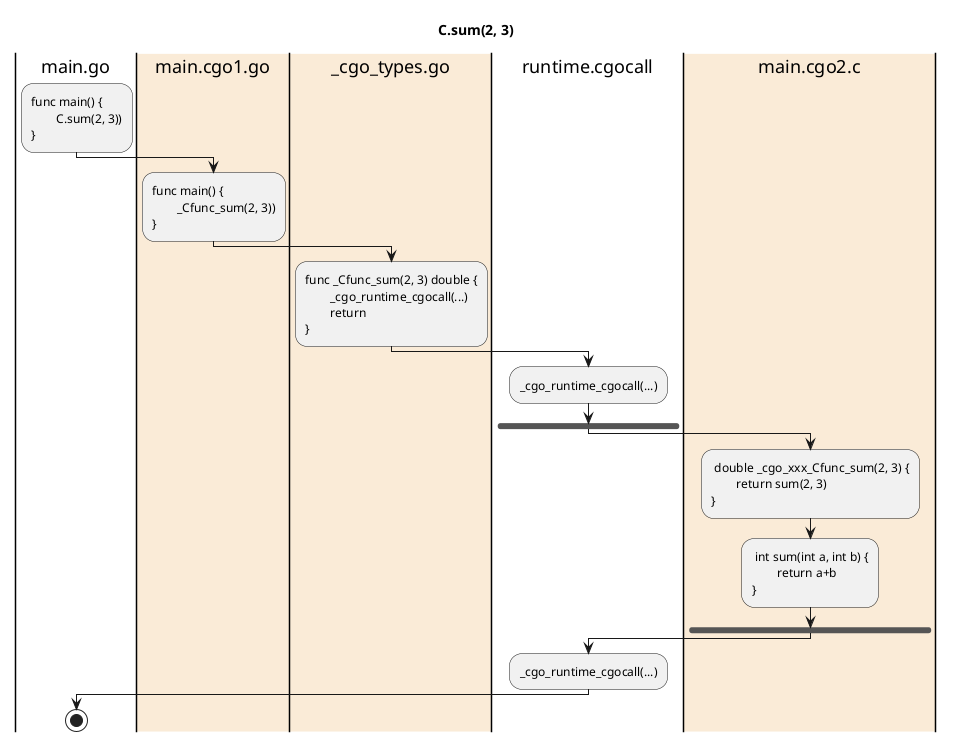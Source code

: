 ' Copyright 2017 <chaishushan{AT}gmail.com>. All rights reserved.
' Use of this source code is governed by a Apache
' license that can be found in the LICENSE file.

@startuml

title C.sum(2, 3)

|main.go|
:func main() {
	C.sum(2, 3))
};

|#AntiqueWhite|main.cgo1.go|
:func main() {
	_Cfunc_sum(2, 3))
};

|#AntiqueWhite|_cgo_types.go|
:func _Cfunc_sum(2, 3) double {
	_cgo_runtime_cgocall(...)
	return
};

|runtime.cgocall|
:_cgo_runtime_cgocall(...);

fork

|#AntiqueWhite|main.cgo2.c|
: double _cgo_xxx_Cfunc_sum(2, 3) {
	return sum(2, 3)
};

|#AntiqueWhite|main.cgo2.c|
: int sum(int a, int b) {
	return a+b
};

endfork

|runtime.cgocall|
:_cgo_runtime_cgocall(...);

|main.go|
stop

@enduml
